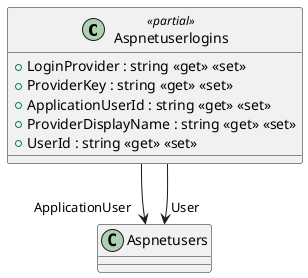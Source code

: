 @startuml
class Aspnetuserlogins <<partial>> {
    + LoginProvider : string <<get>> <<set>>
    + ProviderKey : string <<get>> <<set>>
    + ApplicationUserId : string <<get>> <<set>>
    + ProviderDisplayName : string <<get>> <<set>>
    + UserId : string <<get>> <<set>>
}
Aspnetuserlogins --> "ApplicationUser" Aspnetusers
Aspnetuserlogins --> "User" Aspnetusers
@enduml
